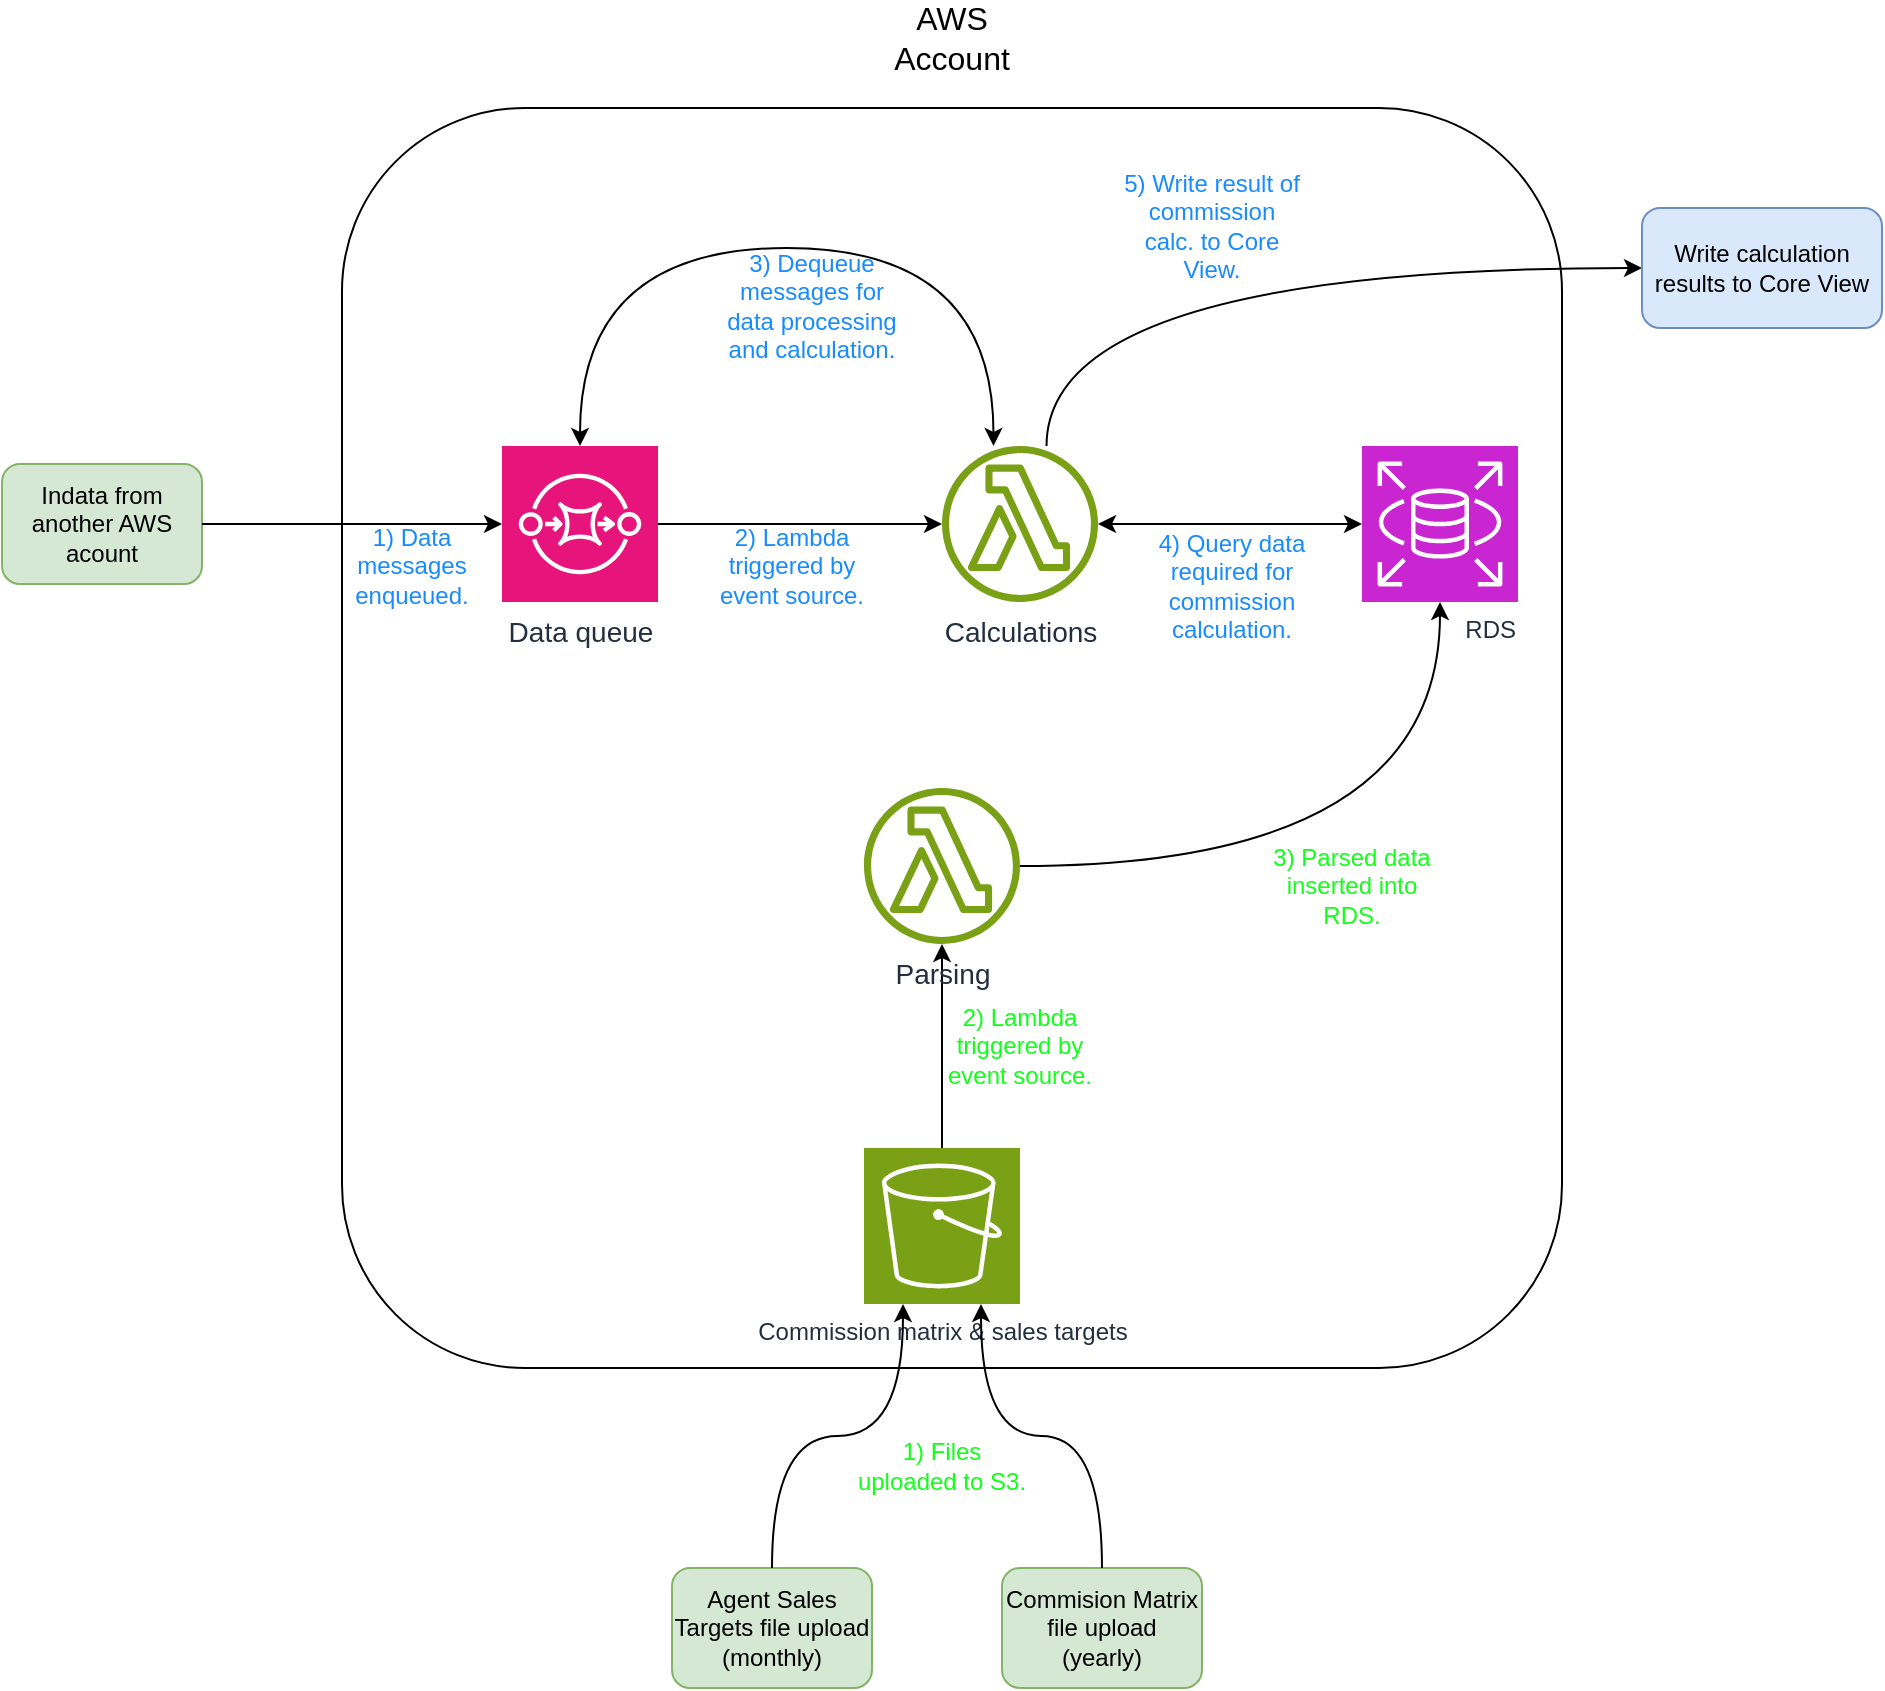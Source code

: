 <mxfile version="21.8.2" type="device">
  <diagram name="Page-1" id="CprnhcaB5m-wMpzN6rBH">
    <mxGraphModel dx="1814" dy="1034" grid="1" gridSize="10" guides="1" tooltips="1" connect="1" arrows="1" fold="1" page="1" pageScale="1" pageWidth="827" pageHeight="1169" math="0" shadow="0">
      <root>
        <mxCell id="0" />
        <mxCell id="1" parent="0" />
        <mxCell id="YeDFQegcH8h2r3Rjm_9H-2" value="" style="rounded=1;whiteSpace=wrap;html=1;fillColor=none;" vertex="1" parent="1">
          <mxGeometry x="1110" y="100" width="610" height="630" as="geometry" />
        </mxCell>
        <mxCell id="YeDFQegcH8h2r3Rjm_9H-3" value="Indata from another AWS acount" style="rounded=1;whiteSpace=wrap;html=1;fillColor=#d5e8d4;strokeColor=#82b366;" vertex="1" parent="1">
          <mxGeometry x="940" y="278" width="100" height="60" as="geometry" />
        </mxCell>
        <mxCell id="YeDFQegcH8h2r3Rjm_9H-4" style="edgeStyle=orthogonalEdgeStyle;orthogonalLoop=1;jettySize=auto;html=1;startArrow=classic;startFill=1;curved=1;" edge="1" parent="1" source="YeDFQegcH8h2r3Rjm_9H-7" target="YeDFQegcH8h2r3Rjm_9H-9">
          <mxGeometry relative="1" as="geometry" />
        </mxCell>
        <mxCell id="YeDFQegcH8h2r3Rjm_9H-5" style="edgeStyle=orthogonalEdgeStyle;orthogonalLoop=1;jettySize=auto;html=1;exitX=0.67;exitY=0;exitDx=0;exitDy=0;exitPerimeter=0;entryX=0;entryY=0.5;entryDx=0;entryDy=0;curved=1;" edge="1" parent="1" source="YeDFQegcH8h2r3Rjm_9H-7" target="YeDFQegcH8h2r3Rjm_9H-10">
          <mxGeometry relative="1" as="geometry" />
        </mxCell>
        <mxCell id="YeDFQegcH8h2r3Rjm_9H-6" style="edgeStyle=orthogonalEdgeStyle;rounded=1;orthogonalLoop=1;jettySize=auto;html=1;startArrow=classic;startFill=1;endArrow=none;endFill=0;" edge="1" parent="1" source="YeDFQegcH8h2r3Rjm_9H-7" target="YeDFQegcH8h2r3Rjm_9H-20">
          <mxGeometry relative="1" as="geometry" />
        </mxCell>
        <mxCell id="YeDFQegcH8h2r3Rjm_9H-7" value="&lt;span style=&quot;font-size: 14px;&quot;&gt;Calculations&lt;/span&gt;" style="sketch=0;outlineConnect=0;fontColor=#232F3E;gradientColor=none;fillColor=#7AA116;strokeColor=none;dashed=0;verticalLabelPosition=bottom;verticalAlign=top;align=center;html=1;fontSize=12;fontStyle=0;aspect=fixed;pointerEvents=1;shape=mxgraph.aws4.lambda_function;points=[[0,0.2,0,0,0],[0,0.4,0,0,0],[0,0.6,0,0,0],[0,0.8,0,0,0],[0.33,0,0,0,0],[0.67,0,0,0,0],[1,0.2,0,0,0],[1,0.4,0,0,0],[1,0.6,0,0,0],[1,0.8,0,0,0]];" vertex="1" parent="1">
          <mxGeometry x="1410" y="269" width="78" height="78" as="geometry" />
        </mxCell>
        <mxCell id="YeDFQegcH8h2r3Rjm_9H-8" value="&lt;font style=&quot;font-size: 16px;&quot;&gt;AWS Account&lt;/font&gt;" style="text;html=1;strokeColor=none;fillColor=none;align=center;verticalAlign=middle;whiteSpace=wrap;rounded=0;" vertex="1" parent="1">
          <mxGeometry x="1385" y="50" width="60" height="30" as="geometry" />
        </mxCell>
        <mxCell id="YeDFQegcH8h2r3Rjm_9H-9" value="&lt;div style=&quot;&quot;&gt;&lt;span style=&quot;background-color: initial;&quot;&gt;RDS&lt;/span&gt;&lt;/div&gt;" style="sketch=0;points=[[0,0,0],[0.25,0,0],[0.5,0,0],[0.75,0,0],[1,0,0],[0,1,0],[0.25,1,0],[0.5,1,0],[0.75,1,0],[1,1,0],[0,0.25,0],[0,0.5,0],[0,0.75,0],[1,0.25,0],[1,0.5,0],[1,0.75,0]];outlineConnect=0;fontColor=#232F3E;fillColor=#C925D1;strokeColor=#ffffff;dashed=0;verticalLabelPosition=bottom;verticalAlign=top;align=right;html=1;fontSize=12;fontStyle=0;aspect=fixed;shape=mxgraph.aws4.resourceIcon;resIcon=mxgraph.aws4.rds;" vertex="1" parent="1">
          <mxGeometry x="1620" y="269" width="78" height="78" as="geometry" />
        </mxCell>
        <mxCell id="YeDFQegcH8h2r3Rjm_9H-10" value="Write calculation results to Core View" style="rounded=1;whiteSpace=wrap;html=1;fillColor=#dae8fc;strokeColor=#6c8ebf;" vertex="1" parent="1">
          <mxGeometry x="1760" y="150" width="120" height="60" as="geometry" />
        </mxCell>
        <mxCell id="YeDFQegcH8h2r3Rjm_9H-11" style="edgeStyle=orthogonalEdgeStyle;orthogonalLoop=1;jettySize=auto;html=1;curved=1;" edge="1" parent="1" source="YeDFQegcH8h2r3Rjm_9H-12" target="YeDFQegcH8h2r3Rjm_9H-13">
          <mxGeometry relative="1" as="geometry" />
        </mxCell>
        <mxCell id="YeDFQegcH8h2r3Rjm_9H-12" value="Commission matrix &amp;amp; sales targets" style="sketch=0;points=[[0,0,0],[0.25,0,0],[0.5,0,0],[0.75,0,0],[1,0,0],[0,1,0],[0.25,1,0],[0.5,1,0],[0.75,1,0],[1,1,0],[0,0.25,0],[0,0.5,0],[0,0.75,0],[1,0.25,0],[1,0.5,0],[1,0.75,0]];outlineConnect=0;fontColor=#232F3E;fillColor=#7AA116;strokeColor=#ffffff;dashed=0;verticalLabelPosition=bottom;verticalAlign=top;align=center;html=1;fontSize=12;fontStyle=0;aspect=fixed;shape=mxgraph.aws4.resourceIcon;resIcon=mxgraph.aws4.s3;" vertex="1" parent="1">
          <mxGeometry x="1371" y="620" width="78" height="78" as="geometry" />
        </mxCell>
        <mxCell id="YeDFQegcH8h2r3Rjm_9H-13" value="&lt;span style=&quot;font-size: 14px;&quot;&gt;Parsing&lt;/span&gt;" style="sketch=0;outlineConnect=0;fontColor=#232F3E;gradientColor=none;fillColor=#7AA116;strokeColor=none;dashed=0;verticalLabelPosition=bottom;verticalAlign=top;align=center;html=1;fontSize=12;fontStyle=0;aspect=fixed;pointerEvents=1;shape=mxgraph.aws4.lambda_function;points=[[0,0.2,0,0,0],[0,0.4,0,0,0],[0,0.6,0,0,0],[0,0.8,0,0,0],[0.33,0,0,0,0],[0.67,0,0,0,0],[1,0.2,0,0,0],[1,0.4,0,0,0],[1,0.6,0,0,0],[1,0.8,0,0,0]];" vertex="1" parent="1">
          <mxGeometry x="1371" y="440" width="78" height="78" as="geometry" />
        </mxCell>
        <mxCell id="YeDFQegcH8h2r3Rjm_9H-14" style="edgeStyle=orthogonalEdgeStyle;orthogonalLoop=1;jettySize=auto;html=1;entryX=0.5;entryY=1;entryDx=0;entryDy=0;entryPerimeter=0;curved=1;" edge="1" parent="1" source="YeDFQegcH8h2r3Rjm_9H-13" target="YeDFQegcH8h2r3Rjm_9H-9">
          <mxGeometry relative="1" as="geometry" />
        </mxCell>
        <mxCell id="YeDFQegcH8h2r3Rjm_9H-15" value="Agent Sales Targets file upload (monthly)" style="rounded=1;whiteSpace=wrap;html=1;fillColor=#d5e8d4;strokeColor=#82b366;" vertex="1" parent="1">
          <mxGeometry x="1275" y="830" width="100" height="60" as="geometry" />
        </mxCell>
        <mxCell id="YeDFQegcH8h2r3Rjm_9H-16" value="Commision Matrix file upload (yearly)" style="rounded=1;whiteSpace=wrap;html=1;fillColor=#d5e8d4;strokeColor=#82b366;" vertex="1" parent="1">
          <mxGeometry x="1440" y="830" width="100" height="60" as="geometry" />
        </mxCell>
        <mxCell id="YeDFQegcH8h2r3Rjm_9H-17" style="edgeStyle=orthogonalEdgeStyle;orthogonalLoop=1;jettySize=auto;html=1;entryX=0;entryY=0.5;entryDx=0;entryDy=0;entryPerimeter=0;curved=1;" edge="1" parent="1" source="YeDFQegcH8h2r3Rjm_9H-3" target="YeDFQegcH8h2r3Rjm_9H-20">
          <mxGeometry relative="1" as="geometry">
            <mxPoint x="1150" y="308" as="targetPoint" />
          </mxGeometry>
        </mxCell>
        <mxCell id="YeDFQegcH8h2r3Rjm_9H-18" style="edgeStyle=orthogonalEdgeStyle;orthogonalLoop=1;jettySize=auto;html=1;entryX=0.25;entryY=1;entryDx=0;entryDy=0;entryPerimeter=0;curved=1;" edge="1" parent="1" source="YeDFQegcH8h2r3Rjm_9H-15" target="YeDFQegcH8h2r3Rjm_9H-12">
          <mxGeometry relative="1" as="geometry" />
        </mxCell>
        <mxCell id="YeDFQegcH8h2r3Rjm_9H-19" style="edgeStyle=orthogonalEdgeStyle;orthogonalLoop=1;jettySize=auto;html=1;entryX=0.75;entryY=1;entryDx=0;entryDy=0;entryPerimeter=0;curved=1;" edge="1" parent="1" source="YeDFQegcH8h2r3Rjm_9H-16" target="YeDFQegcH8h2r3Rjm_9H-12">
          <mxGeometry relative="1" as="geometry" />
        </mxCell>
        <mxCell id="YeDFQegcH8h2r3Rjm_9H-20" value="&lt;span style=&quot;font-size: 14px;&quot;&gt;Data queue&lt;br&gt;&lt;/span&gt;" style="sketch=0;points=[[0,0,0],[0.25,0,0],[0.5,0,0],[0.75,0,0],[1,0,0],[0,1,0],[0.25,1,0],[0.5,1,0],[0.75,1,0],[1,1,0],[0,0.25,0],[0,0.5,0],[0,0.75,0],[1,0.25,0],[1,0.5,0],[1,0.75,0]];outlineConnect=0;fontColor=#232F3E;fillColor=#E7157B;strokeColor=#ffffff;dashed=0;verticalLabelPosition=bottom;verticalAlign=top;align=center;html=1;fontSize=12;fontStyle=0;aspect=fixed;shape=mxgraph.aws4.resourceIcon;resIcon=mxgraph.aws4.sqs;" vertex="1" parent="1">
          <mxGeometry x="1190" y="269" width="78" height="78" as="geometry" />
        </mxCell>
        <mxCell id="YeDFQegcH8h2r3Rjm_9H-21" style="edgeStyle=orthogonalEdgeStyle;orthogonalLoop=1;jettySize=auto;html=1;entryX=0.5;entryY=0;entryDx=0;entryDy=0;entryPerimeter=0;curved=1;startArrow=classic;startFill=1;exitX=0.33;exitY=0;exitDx=0;exitDy=0;exitPerimeter=0;" edge="1" parent="1" source="YeDFQegcH8h2r3Rjm_9H-7" target="YeDFQegcH8h2r3Rjm_9H-20">
          <mxGeometry relative="1" as="geometry">
            <Array as="points">
              <mxPoint x="1436" y="170" />
              <mxPoint x="1229" y="170" />
            </Array>
            <mxPoint x="1189" y="269" as="targetPoint" />
          </mxGeometry>
        </mxCell>
        <mxCell id="YeDFQegcH8h2r3Rjm_9H-22" value="1) Data messages enqueued." style="text;html=1;strokeColor=none;fillColor=none;align=center;verticalAlign=middle;whiteSpace=wrap;rounded=0;fontColor=#178BFF;" vertex="1" parent="1">
          <mxGeometry x="1100" y="300" width="90" height="58" as="geometry" />
        </mxCell>
        <mxCell id="YeDFQegcH8h2r3Rjm_9H-23" value="2) Lambda triggered by event source." style="text;html=1;strokeColor=none;fillColor=none;align=center;verticalAlign=middle;whiteSpace=wrap;rounded=0;fontColor=#178BFF;" vertex="1" parent="1">
          <mxGeometry x="1290" y="300" width="90" height="58" as="geometry" />
        </mxCell>
        <mxCell id="YeDFQegcH8h2r3Rjm_9H-24" value="3) Dequeue messages for data processing and calculation." style="text;html=1;strokeColor=none;fillColor=none;align=center;verticalAlign=middle;whiteSpace=wrap;rounded=0;fontColor=#178BFF;" vertex="1" parent="1">
          <mxGeometry x="1300" y="170" width="90" height="58" as="geometry" />
        </mxCell>
        <mxCell id="YeDFQegcH8h2r3Rjm_9H-25" value="4) Query data required for commission calculation." style="text;html=1;strokeColor=none;fillColor=none;align=center;verticalAlign=middle;whiteSpace=wrap;rounded=0;fontColor=#178BFF;" vertex="1" parent="1">
          <mxGeometry x="1510" y="310" width="90" height="58" as="geometry" />
        </mxCell>
        <mxCell id="YeDFQegcH8h2r3Rjm_9H-26" value="5) Write result of commission calc. to Core View." style="text;html=1;strokeColor=none;fillColor=none;align=center;verticalAlign=middle;whiteSpace=wrap;rounded=0;fontColor=#178BFF;" vertex="1" parent="1">
          <mxGeometry x="1500" y="130" width="90" height="58" as="geometry" />
        </mxCell>
        <mxCell id="YeDFQegcH8h2r3Rjm_9H-27" value="1) Files uploaded to S3." style="text;html=1;strokeColor=none;fillColor=none;align=center;verticalAlign=middle;whiteSpace=wrap;rounded=0;fontColor=#12FF1A;" vertex="1" parent="1">
          <mxGeometry x="1365" y="750" width="90" height="58" as="geometry" />
        </mxCell>
        <mxCell id="YeDFQegcH8h2r3Rjm_9H-28" value="2) Lambda triggered by event source." style="text;html=1;strokeColor=none;fillColor=none;align=center;verticalAlign=middle;whiteSpace=wrap;rounded=0;fontColor=#12FF1A;" vertex="1" parent="1">
          <mxGeometry x="1404" y="540" width="90" height="58" as="geometry" />
        </mxCell>
        <mxCell id="YeDFQegcH8h2r3Rjm_9H-29" value="3) Parsed data inserted into RDS." style="text;html=1;strokeColor=none;fillColor=none;align=center;verticalAlign=middle;whiteSpace=wrap;rounded=0;fontColor=#12FF1A;" vertex="1" parent="1">
          <mxGeometry x="1570" y="460" width="90" height="58" as="geometry" />
        </mxCell>
      </root>
    </mxGraphModel>
  </diagram>
</mxfile>
